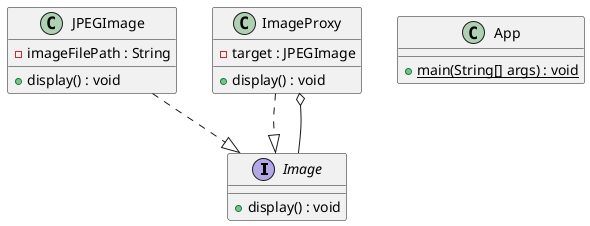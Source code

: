 @startuml

interface Image {
    + display() : void
}

class App {
    + main(String[] args) {static} : void
}

class JPEGImage {
    - imageFilePath : String
    + display() : void
}

class ImageProxy {
    - target : JPEGImage
    + display() : void
}

JPEGImage ..|> Image
ImageProxy ..|> Image
ImageProxy o-- Image

@enduml